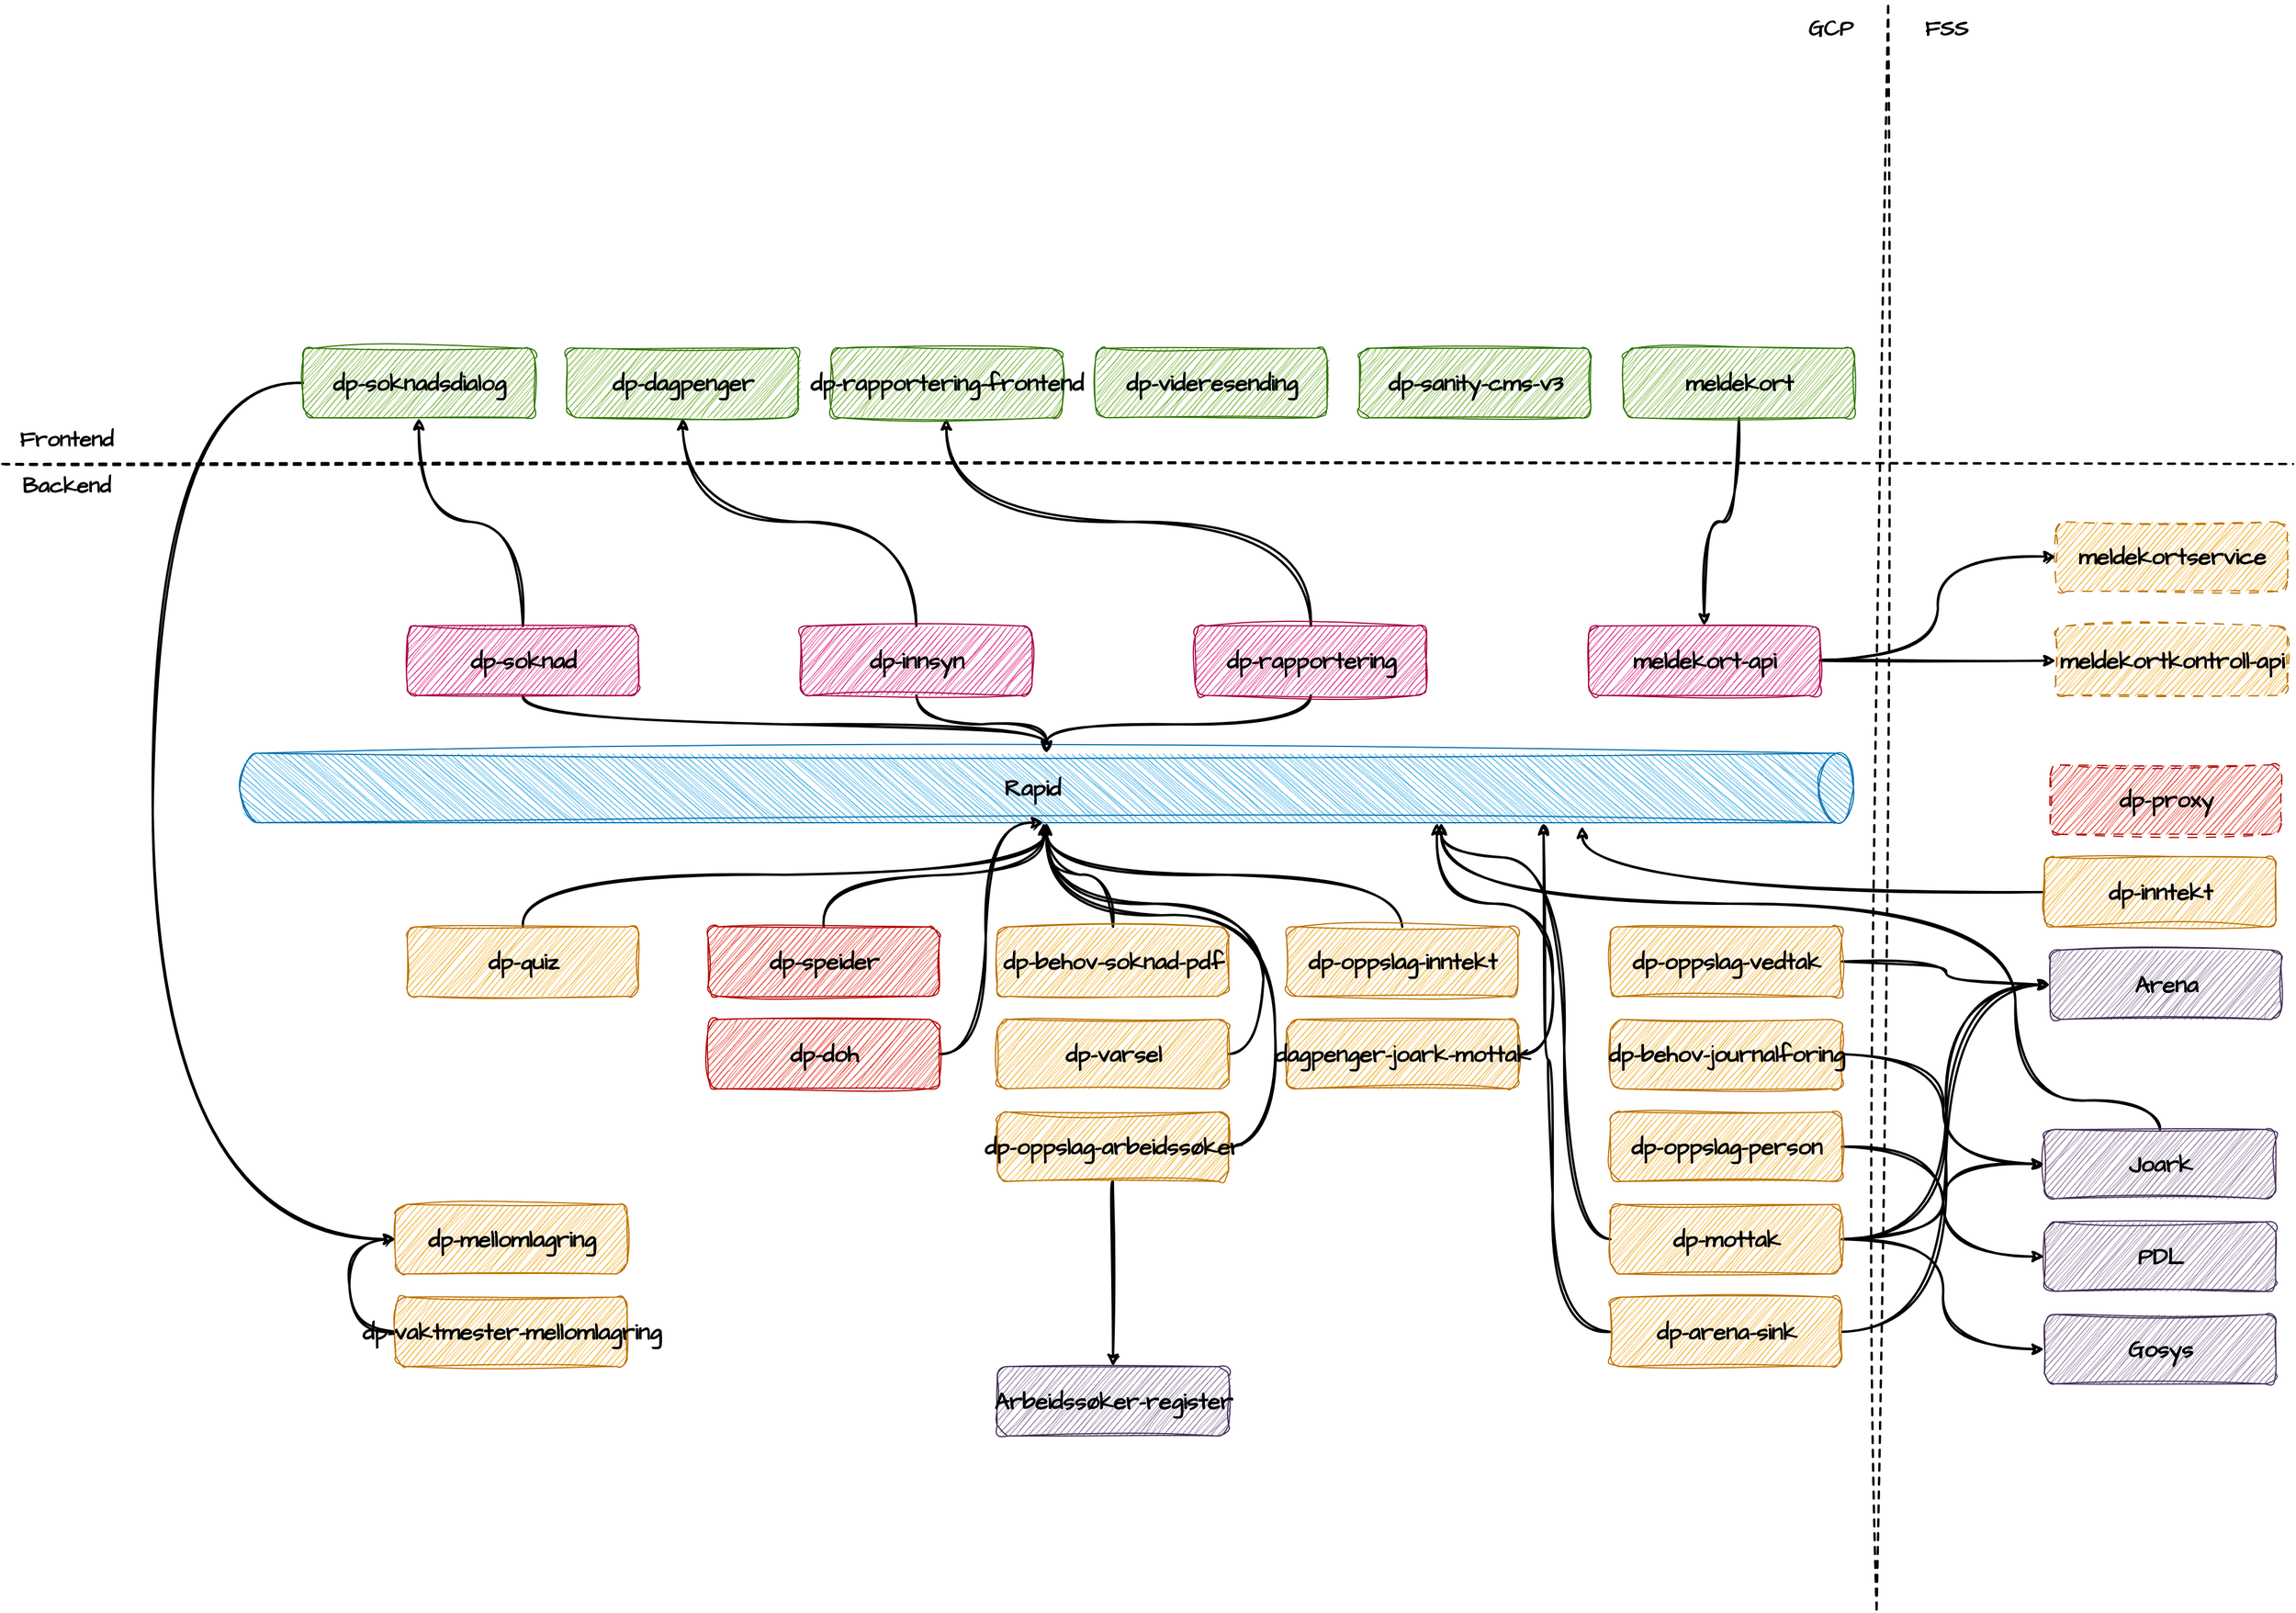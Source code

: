 <mxfile>
    <diagram id="-Lch-_9MEjzNEEFxBhNr" name="Page-1">
        <mxGraphModel dx="3910" dy="2786" grid="1" gridSize="10" guides="1" tooltips="1" connect="1" arrows="1" fold="1" page="1" pageScale="1" pageWidth="827" pageHeight="1169" math="0" shadow="0">
            <root>
                <mxCell id="0"/>
                <mxCell id="1" parent="0"/>
                <mxCell id="87" style="edgeStyle=orthogonalEdgeStyle;curved=1;html=1;entryX=0;entryY=0.5;entryDx=0;entryDy=0;strokeWidth=2;fontSize=20;exitX=0;exitY=0.5;exitDx=0;exitDy=0;sketch=1;curveFitting=1;jiggle=2;fontColor=default;labelBackgroundColor=none;fontFamily=Architects Daughter;fontSource=https%3A%2F%2Ffonts.googleapis.com%2Fcss%3Ffamily%3DArchitects%2BDaughter;" parent="1" source="2" target="13" edge="1">
                    <mxGeometry relative="1" as="geometry">
                        <Array as="points">
                            <mxPoint x="-200" y="-70"/>
                            <mxPoint x="-200" y="670"/>
                        </Array>
                    </mxGeometry>
                </mxCell>
                <mxCell id="2" value="dp-soknadsdialog" style="rounded=1;html=1;fillColor=#60a917;fontColor=default;strokeColor=#2D7600;fontSize=20;fontStyle=1;sketch=1;curveFitting=1;jiggle=2;labelBackgroundColor=none;fontFamily=Architects Daughter;fontSource=https%3A%2F%2Ffonts.googleapis.com%2Fcss%3Ffamily%3DArchitects%2BDaughter;" parent="1" vertex="1">
                    <mxGeometry x="-70" y="-100" width="200" height="60" as="geometry"/>
                </mxCell>
                <mxCell id="16" style="edgeStyle=orthogonalEdgeStyle;shape=connector;curved=1;rounded=1;html=1;labelBackgroundColor=none;strokeColor=default;fontFamily=Architects Daughter;fontSize=14;fontColor=default;endArrow=classic;fontStyle=1;strokeWidth=2;sketch=1;curveFitting=1;jiggle=2;fontSource=https%3A%2F%2Ffonts.googleapis.com%2Fcss%3Ffamily%3DArchitects%2BDaughter;" parent="1" source="3" target="15" edge="1">
                    <mxGeometry relative="1" as="geometry"/>
                </mxCell>
                <mxCell id="94" style="edgeStyle=orthogonalEdgeStyle;curved=1;html=1;entryX=0.5;entryY=1;entryDx=0;entryDy=0;strokeWidth=2;fontSize=20;sketch=1;curveFitting=1;jiggle=2;fontColor=default;labelBackgroundColor=none;fontFamily=Architects Daughter;fontSource=https%3A%2F%2Ffonts.googleapis.com%2Fcss%3Ffamily%3DArchitects%2BDaughter;" parent="1" source="3" target="2" edge="1">
                    <mxGeometry relative="1" as="geometry"/>
                </mxCell>
                <mxCell id="3" value="dp-soknad" style="html=1;rounded=1;fillColor=#d80073;fontColor=default;strokeColor=#A50040;fontSize=20;fontStyle=1;sketch=1;curveFitting=1;jiggle=2;labelBackgroundColor=none;fontFamily=Architects Daughter;fontSource=https%3A%2F%2Ffonts.googleapis.com%2Fcss%3Ffamily%3DArchitects%2BDaughter;" parent="1" vertex="1">
                    <mxGeometry x="20" y="140" width="200" height="60" as="geometry"/>
                </mxCell>
                <mxCell id="93" style="edgeStyle=orthogonalEdgeStyle;curved=1;html=1;strokeWidth=2;fontSize=20;sketch=1;curveFitting=1;jiggle=2;fontColor=default;labelBackgroundColor=none;fontFamily=Architects Daughter;fontSource=https%3A%2F%2Ffonts.googleapis.com%2Fcss%3Ffamily%3DArchitects%2BDaughter;" parent="1" source="5" target="15" edge="1">
                    <mxGeometry relative="1" as="geometry"/>
                </mxCell>
                <mxCell id="5" value="dp-quiz" style="html=1;rounded=1;fillColor=#f0a30a;fontColor=default;strokeColor=#BD7000;fontSize=20;fontStyle=1;sketch=1;curveFitting=1;jiggle=2;labelBackgroundColor=none;fontFamily=Architects Daughter;fontSource=https%3A%2F%2Ffonts.googleapis.com%2Fcss%3Ffamily%3DArchitects%2BDaughter;" parent="1" vertex="1">
                    <mxGeometry x="20" y="400" width="200" height="60" as="geometry"/>
                </mxCell>
                <mxCell id="19" style="edgeStyle=orthogonalEdgeStyle;shape=connector;curved=1;rounded=1;html=1;entryX=1;entryY=0.5;entryDx=0;entryDy=0;entryPerimeter=0;labelBackgroundColor=none;strokeColor=default;fontFamily=Architects Daughter;fontSize=14;fontColor=default;endArrow=classic;fontStyle=1;strokeWidth=2;sketch=1;curveFitting=1;jiggle=2;fontSource=https%3A%2F%2Ffonts.googleapis.com%2Fcss%3Ffamily%3DArchitects%2BDaughter;" parent="1" source="7" target="15" edge="1">
                    <mxGeometry relative="1" as="geometry"/>
                </mxCell>
                <mxCell id="7" value="dp-behov-soknad-pdf" style="html=1;rounded=1;fillColor=#f0a30a;fontColor=default;strokeColor=#BD7000;fontSize=20;fontStyle=1;sketch=1;curveFitting=1;jiggle=2;labelBackgroundColor=none;fontFamily=Architects Daughter;fontSource=https%3A%2F%2Ffonts.googleapis.com%2Fcss%3Ffamily%3DArchitects%2BDaughter;" parent="1" vertex="1">
                    <mxGeometry x="530" y="400" width="200" height="60" as="geometry"/>
                </mxCell>
                <mxCell id="18" style="edgeStyle=orthogonalEdgeStyle;shape=connector;curved=1;rounded=1;html=1;entryX=1;entryY=0.5;entryDx=0;entryDy=0;entryPerimeter=0;labelBackgroundColor=none;strokeColor=default;fontFamily=Architects Daughter;fontSize=14;fontColor=default;endArrow=classic;fontStyle=1;startArrow=none;strokeWidth=2;sketch=1;curveFitting=1;jiggle=2;fontSource=https%3A%2F%2Ffonts.googleapis.com%2Fcss%3Ffamily%3DArchitects%2BDaughter;" parent="1" source="34" target="15" edge="1">
                    <mxGeometry relative="1" as="geometry"/>
                </mxCell>
                <mxCell id="84" style="edgeStyle=orthogonalEdgeStyle;curved=1;html=1;entryX=0;entryY=0.5;entryDx=0;entryDy=0;strokeWidth=2;fontSize=20;sketch=1;curveFitting=1;jiggle=2;fontColor=default;labelBackgroundColor=none;fontFamily=Architects Daughter;fontSource=https%3A%2F%2Ffonts.googleapis.com%2Fcss%3Ffamily%3DArchitects%2BDaughter;" parent="1" source="12" target="25" edge="1">
                    <mxGeometry relative="1" as="geometry"/>
                </mxCell>
                <mxCell id="12" value="dp-behov-journalforing" style="html=1;rounded=1;fillColor=#f0a30a;fontColor=default;strokeColor=#BD7000;fontSize=20;fontStyle=1;sketch=1;curveFitting=1;jiggle=2;labelBackgroundColor=none;fontFamily=Architects Daughter;fontSource=https%3A%2F%2Ffonts.googleapis.com%2Fcss%3Ffamily%3DArchitects%2BDaughter;" parent="1" vertex="1">
                    <mxGeometry x="1060" y="480" width="200" height="60" as="geometry"/>
                </mxCell>
                <mxCell id="13" value="dp-mellomlagring" style="html=1;rounded=1;fillColor=#f0a30a;fontColor=default;strokeColor=#BD7000;fontSize=20;fontStyle=1;sketch=1;curveFitting=1;jiggle=2;labelBackgroundColor=none;fontFamily=Architects Daughter;fontSource=https%3A%2F%2Ffonts.googleapis.com%2Fcss%3Ffamily%3DArchitects%2BDaughter;" parent="1" vertex="1">
                    <mxGeometry x="10" y="640" width="200" height="60" as="geometry"/>
                </mxCell>
                <mxCell id="15" value="Rapid" style="shape=cylinder3;html=1;boundedLbl=1;backgroundOutline=1;size=15;fontFamily=Architects Daughter;fontSize=20;rotation=90;horizontal=0;fillColor=#1ba1e2;strokeColor=#006EAF;fontColor=default;fontStyle=1;sketch=1;curveFitting=1;jiggle=2;labelBackgroundColor=none;fontSource=https%3A%2F%2Ffonts.googleapis.com%2Fcss%3Ffamily%3DArchitects%2BDaughter;" parent="1" vertex="1">
                    <mxGeometry x="542.5" y="-417.5" width="60" height="1395" as="geometry"/>
                </mxCell>
                <mxCell id="102" style="edgeStyle=orthogonalEdgeStyle;curved=1;html=1;entryX=1;entryY=0;entryDx=0;entryDy=356.25;entryPerimeter=0;strokeWidth=2;exitX=0;exitY=0.5;exitDx=0;exitDy=0;sketch=1;curveFitting=1;jiggle=2;fontColor=default;labelBackgroundColor=none;fontFamily=Architects Daughter;fontSource=https%3A%2F%2Ffonts.googleapis.com%2Fcss%3Ffamily%3DArchitects%2BDaughter;" parent="1" source="22" target="15" edge="1">
                    <mxGeometry relative="1" as="geometry">
                        <Array as="points">
                            <mxPoint x="1020" y="670"/>
                            <mxPoint x="1020" y="340"/>
                            <mxPoint x="914" y="340"/>
                        </Array>
                    </mxGeometry>
                </mxCell>
                <mxCell id="105" style="edgeStyle=orthogonalEdgeStyle;curved=1;html=1;entryX=0;entryY=0.5;entryDx=0;entryDy=0;strokeWidth=2;sketch=1;curveFitting=1;jiggle=2;fontColor=default;labelBackgroundColor=none;fontFamily=Architects Daughter;fontSource=https%3A%2F%2Ffonts.googleapis.com%2Fcss%3Ffamily%3DArchitects%2BDaughter;" parent="1" source="22" target="24" edge="1">
                    <mxGeometry relative="1" as="geometry"/>
                </mxCell>
                <mxCell id="106" style="edgeStyle=orthogonalEdgeStyle;curved=1;html=1;entryX=0;entryY=0.5;entryDx=0;entryDy=0;strokeWidth=2;sketch=1;curveFitting=1;jiggle=2;fontColor=default;labelBackgroundColor=none;fontFamily=Architects Daughter;fontSource=https%3A%2F%2Ffonts.googleapis.com%2Fcss%3Ffamily%3DArchitects%2BDaughter;" parent="1" source="22" target="25" edge="1">
                    <mxGeometry relative="1" as="geometry"/>
                </mxCell>
                <mxCell id="107" style="edgeStyle=orthogonalEdgeStyle;curved=1;html=1;entryX=0;entryY=0.5;entryDx=0;entryDy=0;strokeWidth=2;sketch=1;curveFitting=1;jiggle=2;fontColor=default;labelBackgroundColor=none;fontFamily=Architects Daughter;fontSource=https%3A%2F%2Ffonts.googleapis.com%2Fcss%3Ffamily%3DArchitects%2BDaughter;" parent="1" source="22" target="23" edge="1">
                    <mxGeometry relative="1" as="geometry"/>
                </mxCell>
                <mxCell id="22" value="dp-mottak" style="html=1;rounded=1;fillColor=#f0a30a;fontColor=default;strokeColor=#BD7000;fontSize=20;fontStyle=1;sketch=1;curveFitting=1;jiggle=2;labelBackgroundColor=none;fontFamily=Architects Daughter;fontSource=https%3A%2F%2Ffonts.googleapis.com%2Fcss%3Ffamily%3DArchitects%2BDaughter;" parent="1" vertex="1">
                    <mxGeometry x="1060" y="640" width="200" height="60" as="geometry"/>
                </mxCell>
                <mxCell id="23" value="Arena" style="rounded=1;html=1;fontFamily=Architects Daughter;fontSize=20;fontColor=default;fillColor=#76608a;strokeColor=#432D57;fontStyle=1;sketch=1;curveFitting=1;jiggle=2;labelBackgroundColor=none;fontSource=https%3A%2F%2Ffonts.googleapis.com%2Fcss%3Ffamily%3DArchitects%2BDaughter;" parent="1" vertex="1">
                    <mxGeometry x="1440" y="420" width="200" height="60" as="geometry"/>
                </mxCell>
                <mxCell id="24" value="Gosys" style="rounded=1;html=1;fontFamily=Architects Daughter;fontSize=20;fontColor=default;fillColor=#76608a;strokeColor=#432D57;fontStyle=1;sketch=1;curveFitting=1;jiggle=2;labelBackgroundColor=none;fontSource=https%3A%2F%2Ffonts.googleapis.com%2Fcss%3Ffamily%3DArchitects%2BDaughter;" parent="1" vertex="1">
                    <mxGeometry x="1435" y="735" width="200" height="60" as="geometry"/>
                </mxCell>
                <mxCell id="99" style="edgeStyle=orthogonalEdgeStyle;curved=1;html=1;entryX=1;entryY=0;entryDx=0;entryDy=356.25;entryPerimeter=0;strokeWidth=2;exitX=0.5;exitY=0;exitDx=0;exitDy=0;sketch=1;curveFitting=1;jiggle=2;fontColor=default;labelBackgroundColor=none;fontFamily=Architects Daughter;fontSource=https%3A%2F%2Ffonts.googleapis.com%2Fcss%3Ffamily%3DArchitects%2BDaughter;" parent="1" source="25" target="15" edge="1">
                    <mxGeometry relative="1" as="geometry">
                        <Array as="points">
                            <mxPoint x="1535" y="550"/>
                            <mxPoint x="1410" y="550"/>
                            <mxPoint x="1410" y="380"/>
                            <mxPoint x="914" y="380"/>
                        </Array>
                    </mxGeometry>
                </mxCell>
                <mxCell id="25" value="Joark" style="rounded=1;html=1;fontFamily=Architects Daughter;fontSize=20;fontColor=default;fillColor=#76608a;strokeColor=#432D57;fontStyle=1;sketch=1;curveFitting=1;jiggle=2;labelBackgroundColor=none;fontSource=https%3A%2F%2Ffonts.googleapis.com%2Fcss%3Ffamily%3DArchitects%2BDaughter;" parent="1" vertex="1">
                    <mxGeometry x="1435" y="575" width="200" height="60" as="geometry"/>
                </mxCell>
                <mxCell id="100" style="edgeStyle=orthogonalEdgeStyle;curved=1;html=1;strokeWidth=2;exitX=1;exitY=0.5;exitDx=0;exitDy=0;sketch=1;curveFitting=1;jiggle=2;fontColor=default;labelBackgroundColor=none;fontFamily=Architects Daughter;fontSource=https%3A%2F%2Ffonts.googleapis.com%2Fcss%3Ffamily%3DArchitects%2BDaughter;" parent="1" source="27" edge="1">
                    <mxGeometry relative="1" as="geometry">
                        <mxPoint x="910" y="310" as="targetPoint"/>
                        <Array as="points">
                            <mxPoint x="1010" y="510"/>
                            <mxPoint x="1010" y="380"/>
                            <mxPoint x="910" y="380"/>
                        </Array>
                    </mxGeometry>
                </mxCell>
                <mxCell id="27" value="dagpenger-joark-mottak" style="rounded=1;html=1;fontFamily=Architects Daughter;fontSize=20;fontColor=default;fillColor=#f0a30a;strokeColor=#BD7000;fontStyle=1;sketch=1;curveFitting=1;jiggle=2;labelBackgroundColor=none;fontSource=https%3A%2F%2Ffonts.googleapis.com%2Fcss%3Ffamily%3DArchitects%2BDaughter;" parent="1" vertex="1">
                    <mxGeometry x="780" y="480" width="200" height="60" as="geometry"/>
                </mxCell>
                <mxCell id="83" style="edgeStyle=orthogonalEdgeStyle;curved=1;html=1;entryX=0;entryY=0.5;entryDx=0;entryDy=0;strokeWidth=2;fontSize=20;sketch=1;curveFitting=1;jiggle=2;fontColor=default;labelBackgroundColor=none;fontFamily=Architects Daughter;fontSource=https%3A%2F%2Ffonts.googleapis.com%2Fcss%3Ffamily%3DArchitects%2BDaughter;" parent="1" source="28" target="29" edge="1">
                    <mxGeometry relative="1" as="geometry"/>
                </mxCell>
                <mxCell id="28" value="dp-oppslag-person" style="rounded=1;html=1;fontFamily=Architects Daughter;fontSize=20;fontColor=default;fillColor=#f0a30a;strokeColor=#BD7000;fontStyle=1;sketch=1;curveFitting=1;jiggle=2;labelBackgroundColor=none;fontSource=https%3A%2F%2Ffonts.googleapis.com%2Fcss%3Ffamily%3DArchitects%2BDaughter;" parent="1" vertex="1">
                    <mxGeometry x="1060" y="560" width="200" height="60" as="geometry"/>
                </mxCell>
                <mxCell id="29" value="PDL" style="rounded=1;html=1;fontFamily=Architects Daughter;fontSize=20;fontColor=default;fillColor=#76608a;strokeColor=#432D57;fontStyle=1;sketch=1;curveFitting=1;jiggle=2;labelBackgroundColor=none;fontSource=https%3A%2F%2Ffonts.googleapis.com%2Fcss%3Ffamily%3DArchitects%2BDaughter;" parent="1" vertex="1">
                    <mxGeometry x="1435" y="655" width="200" height="60" as="geometry"/>
                </mxCell>
                <mxCell id="92" style="edgeStyle=orthogonalEdgeStyle;curved=1;html=1;entryX=0.5;entryY=0;entryDx=0;entryDy=0;strokeWidth=2;fontSize=20;sketch=1;curveFitting=1;jiggle=2;fontColor=default;labelBackgroundColor=none;fontFamily=Architects Daughter;fontSource=https%3A%2F%2Ffonts.googleapis.com%2Fcss%3Ffamily%3DArchitects%2BDaughter;" parent="1" source="31" target="32" edge="1">
                    <mxGeometry relative="1" as="geometry"/>
                </mxCell>
                <mxCell id="96" style="edgeStyle=orthogonalEdgeStyle;curved=1;html=1;entryX=1;entryY=0.5;entryDx=0;entryDy=0;entryPerimeter=0;strokeWidth=2;exitX=1;exitY=0.5;exitDx=0;exitDy=0;sketch=1;curveFitting=1;jiggle=2;fontColor=default;labelBackgroundColor=none;fontFamily=Architects Daughter;fontSource=https%3A%2F%2Ffonts.googleapis.com%2Fcss%3Ffamily%3DArchitects%2BDaughter;" parent="1" source="31" target="15" edge="1">
                    <mxGeometry relative="1" as="geometry">
                        <Array as="points">
                            <mxPoint x="770" y="590"/>
                            <mxPoint x="770" y="390"/>
                            <mxPoint x="573" y="390"/>
                        </Array>
                    </mxGeometry>
                </mxCell>
                <mxCell id="31" value="dp-oppslag-arbeidssøker" style="rounded=1;html=1;fontFamily=Architects Daughter;fontSize=20;fontColor=default;fillColor=#f0a30a;strokeColor=#BD7000;fontStyle=1;sketch=1;curveFitting=1;jiggle=2;labelBackgroundColor=none;fontSource=https%3A%2F%2Ffonts.googleapis.com%2Fcss%3Ffamily%3DArchitects%2BDaughter;" parent="1" vertex="1">
                    <mxGeometry x="530" y="560" width="200" height="60" as="geometry"/>
                </mxCell>
                <mxCell id="32" value="Arbeidssøker-register" style="rounded=1;html=1;fontFamily=Architects Daughter;fontSize=20;fontColor=default;fillColor=#76608a;strokeColor=#432D57;fontStyle=1;sketch=1;curveFitting=1;jiggle=2;labelBackgroundColor=none;fontSource=https%3A%2F%2Ffonts.googleapis.com%2Fcss%3Ffamily%3DArchitects%2BDaughter;" parent="1" vertex="1">
                    <mxGeometry x="530" y="780" width="200" height="60" as="geometry"/>
                </mxCell>
                <mxCell id="108" style="edgeStyle=orthogonalEdgeStyle;curved=1;html=1;entryX=1.05;entryY=0.168;entryDx=0;entryDy=0;entryPerimeter=0;strokeWidth=2;exitX=0;exitY=0.5;exitDx=0;exitDy=0;sketch=1;curveFitting=1;jiggle=2;fontColor=default;labelBackgroundColor=none;fontFamily=Architects Daughter;fontSource=https%3A%2F%2Ffonts.googleapis.com%2Fcss%3Ffamily%3DArchitects%2BDaughter;" parent="1" source="35" target="15" edge="1">
                    <mxGeometry relative="1" as="geometry">
                        <Array as="points">
                            <mxPoint x="1036" y="370"/>
                        </Array>
                    </mxGeometry>
                </mxCell>
                <mxCell id="35" value="dp-inntekt" style="html=1;fontSize=20;rounded=1;fillColor=#f0a30a;fontColor=default;strokeColor=#BD7000;fontStyle=1;sketch=1;curveFitting=1;jiggle=2;labelBackgroundColor=none;fontFamily=Architects Daughter;fontSource=https%3A%2F%2Ffonts.googleapis.com%2Fcss%3Ffamily%3DArchitects%2BDaughter;" parent="1" vertex="1">
                    <mxGeometry x="1435" y="340" width="200" height="60" as="geometry"/>
                </mxCell>
                <mxCell id="89" style="edgeStyle=orthogonalEdgeStyle;curved=1;html=1;entryX=0;entryY=0.5;entryDx=0;entryDy=0;strokeWidth=2;fontSize=20;sketch=1;curveFitting=1;jiggle=2;fontColor=default;labelBackgroundColor=none;fontFamily=Architects Daughter;fontSource=https%3A%2F%2Ffonts.googleapis.com%2Fcss%3Ffamily%3DArchitects%2BDaughter;" parent="1" source="37" target="23" edge="1">
                    <mxGeometry relative="1" as="geometry"/>
                </mxCell>
                <mxCell id="37" value="dp-oppslag-vedtak" style="html=1;fontSize=20;rounded=1;fillColor=#f0a30a;fontColor=default;strokeColor=#BD7000;fontStyle=1;sketch=1;curveFitting=1;jiggle=2;labelBackgroundColor=none;fontFamily=Architects Daughter;fontSource=https%3A%2F%2Ffonts.googleapis.com%2Fcss%3Ffamily%3DArchitects%2BDaughter;" parent="1" vertex="1">
                    <mxGeometry x="1060" y="400" width="200" height="60" as="geometry"/>
                </mxCell>
                <mxCell id="42" value="" style="edgeStyle=orthogonalEdgeStyle;shape=connector;curved=1;rounded=1;html=1;entryX=0.5;entryY=1;entryDx=0;entryDy=0;labelBackgroundColor=none;strokeColor=default;fontFamily=Architects Daughter;fontSize=10;fontColor=default;endArrow=classic;fontStyle=0;exitX=0.5;exitY=0;exitDx=0;exitDy=0;strokeWidth=2;sketch=1;curveFitting=1;jiggle=2;fontSource=https%3A%2F%2Ffonts.googleapis.com%2Fcss%3Ffamily%3DArchitects%2BDaughter;" parent="1" source="39" target="40" edge="1">
                    <mxGeometry relative="1" as="geometry"/>
                </mxCell>
                <mxCell id="109" style="edgeStyle=orthogonalEdgeStyle;curved=1;html=1;entryX=0;entryY=0.5;entryDx=0;entryDy=0;entryPerimeter=0;strokeWidth=2;sketch=1;curveFitting=1;jiggle=2;fontColor=default;labelBackgroundColor=none;fontFamily=Architects Daughter;fontSource=https%3A%2F%2Ffonts.googleapis.com%2Fcss%3Ffamily%3DArchitects%2BDaughter;" parent="1" source="39" target="15" edge="1">
                    <mxGeometry relative="1" as="geometry"/>
                </mxCell>
                <mxCell id="39" value="dp-innsyn" style="html=1;fontSize=20;rounded=1;fillColor=#d80073;fontColor=default;strokeColor=#A50040;fontStyle=1;sketch=1;curveFitting=1;jiggle=2;labelBackgroundColor=none;fontFamily=Architects Daughter;fontSource=https%3A%2F%2Ffonts.googleapis.com%2Fcss%3Ffamily%3DArchitects%2BDaughter;" parent="1" vertex="1">
                    <mxGeometry x="360" y="140" width="200" height="60" as="geometry"/>
                </mxCell>
                <mxCell id="40" value="dp-dagpenger" style="html=1;rounded=1;fillColor=#60a917;fontColor=default;strokeColor=#2D7600;fontSize=20;fontStyle=1;sketch=1;curveFitting=1;jiggle=2;labelBackgroundColor=none;fontFamily=Architects Daughter;fontSource=https%3A%2F%2Ffonts.googleapis.com%2Fcss%3Ffamily%3DArchitects%2BDaughter;" parent="1" vertex="1">
                    <mxGeometry x="158" y="-100" width="200" height="60" as="geometry"/>
                </mxCell>
                <mxCell id="45" value="" style="edgeStyle=orthogonalEdgeStyle;shape=connector;curved=1;rounded=1;html=1;labelBackgroundColor=none;strokeColor=default;fontFamily=Architects Daughter;fontSize=14;fontColor=default;endArrow=classic;fontStyle=1;exitX=0.5;exitY=0;exitDx=0;exitDy=0;strokeWidth=2;sketch=1;curveFitting=1;jiggle=2;fontSource=https%3A%2F%2Ffonts.googleapis.com%2Fcss%3Ffamily%3DArchitects%2BDaughter;" parent="1" source="43" target="44" edge="1">
                    <mxGeometry relative="1" as="geometry"/>
                </mxCell>
                <mxCell id="46" style="edgeStyle=orthogonalEdgeStyle;shape=connector;curved=1;rounded=1;html=1;entryX=0;entryY=0.5;entryDx=0;entryDy=0;entryPerimeter=0;labelBackgroundColor=none;strokeColor=default;fontFamily=Architects Daughter;fontSize=14;fontColor=default;endArrow=classic;fontStyle=1;strokeWidth=2;sketch=1;curveFitting=1;jiggle=2;fontSource=https%3A%2F%2Ffonts.googleapis.com%2Fcss%3Ffamily%3DArchitects%2BDaughter;" parent="1" source="43" target="15" edge="1">
                    <mxGeometry relative="1" as="geometry"/>
                </mxCell>
                <mxCell id="43" value="dp-rapportering" style="html=1;fontSize=20;rounded=1;fillColor=#d80073;fontColor=default;strokeColor=#A50040;fontStyle=1;sketch=1;curveFitting=1;jiggle=2;labelBackgroundColor=none;fontFamily=Architects Daughter;fontSource=https%3A%2F%2Ffonts.googleapis.com%2Fcss%3Ffamily%3DArchitects%2BDaughter;" parent="1" vertex="1">
                    <mxGeometry x="701" y="140" width="200" height="60" as="geometry"/>
                </mxCell>
                <mxCell id="44" value="dp-rapportering-frontend" style="html=1;fontSize=20;rounded=1;fillColor=#60a917;fontColor=default;strokeColor=#2D7600;fontStyle=1;sketch=1;curveFitting=1;jiggle=2;labelBackgroundColor=none;fontFamily=Architects Daughter;fontSource=https%3A%2F%2Ffonts.googleapis.com%2Fcss%3Ffamily%3DArchitects%2BDaughter;" parent="1" vertex="1">
                    <mxGeometry x="386" y="-100" width="200" height="60" as="geometry"/>
                </mxCell>
                <mxCell id="90" style="edgeStyle=orthogonalEdgeStyle;curved=1;html=1;entryX=0;entryY=0.5;entryDx=0;entryDy=0;strokeWidth=2;fontSize=20;sketch=1;curveFitting=1;jiggle=2;fontColor=default;labelBackgroundColor=none;fontFamily=Architects Daughter;fontSource=https%3A%2F%2Ffonts.googleapis.com%2Fcss%3Ffamily%3DArchitects%2BDaughter;" parent="1" source="47" target="49" edge="1">
                    <mxGeometry relative="1" as="geometry"/>
                </mxCell>
                <mxCell id="91" style="edgeStyle=orthogonalEdgeStyle;curved=1;html=1;entryX=0;entryY=0.5;entryDx=0;entryDy=0;strokeWidth=2;fontSize=20;sketch=1;curveFitting=1;jiggle=2;fontColor=default;labelBackgroundColor=none;fontFamily=Architects Daughter;fontSource=https%3A%2F%2Ffonts.googleapis.com%2Fcss%3Ffamily%3DArchitects%2BDaughter;" parent="1" source="47" target="50" edge="1">
                    <mxGeometry relative="1" as="geometry"/>
                </mxCell>
                <mxCell id="47" value="meldekort-api" style="html=1;fontSize=20;rounded=1;fillColor=#d80073;fontColor=default;strokeColor=#A50040;fontStyle=1;sketch=1;curveFitting=1;jiggle=2;labelBackgroundColor=none;fontFamily=Architects Daughter;fontSource=https%3A%2F%2Ffonts.googleapis.com%2Fcss%3Ffamily%3DArchitects%2BDaughter;" parent="1" vertex="1">
                    <mxGeometry x="1041" y="140" width="200" height="60" as="geometry"/>
                </mxCell>
                <mxCell id="55" value="" style="edgeStyle=orthogonalEdgeStyle;shape=connector;curved=1;rounded=1;html=1;entryX=0.5;entryY=0;entryDx=0;entryDy=0;labelBackgroundColor=none;strokeColor=default;fontFamily=Architects Daughter;fontSize=10;fontColor=default;endArrow=classic;fontStyle=0;strokeWidth=2;sketch=1;curveFitting=1;jiggle=2;fontSource=https%3A%2F%2Ffonts.googleapis.com%2Fcss%3Ffamily%3DArchitects%2BDaughter;" parent="1" source="48" target="47" edge="1">
                    <mxGeometry relative="1" as="geometry"/>
                </mxCell>
                <mxCell id="48" value="meldekort" style="html=1;fontSize=20;rounded=1;fillColor=#60a917;fontColor=default;strokeColor=#2D7600;fontStyle=1;sketch=1;curveFitting=1;jiggle=2;labelBackgroundColor=none;fontFamily=Architects Daughter;fontSource=https%3A%2F%2Ffonts.googleapis.com%2Fcss%3Ffamily%3DArchitects%2BDaughter;" parent="1" vertex="1">
                    <mxGeometry x="1071" y="-100" width="200" height="60" as="geometry"/>
                </mxCell>
                <mxCell id="49" value="meldekortservice" style="html=1;fontSize=20;rounded=1;dashed=1;dashPattern=8 8;fillColor=#f0a30a;fontColor=default;strokeColor=#BD7000;fontStyle=1;sketch=1;curveFitting=1;jiggle=2;labelBackgroundColor=none;fontFamily=Architects Daughter;fontSource=https%3A%2F%2Ffonts.googleapis.com%2Fcss%3Ffamily%3DArchitects%2BDaughter;" parent="1" vertex="1">
                    <mxGeometry x="1445" y="50" width="200" height="60" as="geometry"/>
                </mxCell>
                <mxCell id="50" value="meldekortkontroll-api" style="html=1;fontSize=20;rounded=1;dashed=1;dashPattern=8 8;fillColor=#f0a30a;fontColor=default;strokeColor=#BD7000;fontStyle=1;sketch=1;curveFitting=1;jiggle=2;labelBackgroundColor=none;fontFamily=Architects Daughter;fontSource=https%3A%2F%2Ffonts.googleapis.com%2Fcss%3Ffamily%3DArchitects%2BDaughter;" parent="1" vertex="1">
                    <mxGeometry x="1445" y="140" width="200" height="60" as="geometry"/>
                </mxCell>
                <mxCell id="51" value="dp-proxy" style="html=1;fontSize=20;rounded=1;dashed=1;dashPattern=8 8;fillColor=#e51400;fontColor=default;strokeColor=#B20000;fontStyle=1;sketch=1;curveFitting=1;jiggle=2;labelBackgroundColor=none;fontFamily=Architects Daughter;fontSource=https%3A%2F%2Ffonts.googleapis.com%2Fcss%3Ffamily%3DArchitects%2BDaughter;" parent="1" vertex="1">
                    <mxGeometry x="1440" y="260" width="200" height="60" as="geometry"/>
                </mxCell>
                <mxCell id="97" style="edgeStyle=orthogonalEdgeStyle;curved=1;html=1;strokeWidth=2;exitX=0.5;exitY=0;exitDx=0;exitDy=0;sketch=1;curveFitting=1;jiggle=2;fontColor=default;labelBackgroundColor=none;fontFamily=Architects Daughter;fontSource=https%3A%2F%2Ffonts.googleapis.com%2Fcss%3Ffamily%3DArchitects%2BDaughter;" parent="1" source="52" edge="1">
                    <mxGeometry relative="1" as="geometry">
                        <mxPoint x="570" y="310" as="targetPoint"/>
                    </mxGeometry>
                </mxCell>
                <mxCell id="52" value="dp-speider" style="html=1;fontSize=20;rounded=1;fillColor=#e51400;fontColor=default;strokeColor=#B20000;fontStyle=1;sketch=1;curveFitting=1;jiggle=2;labelBackgroundColor=none;fontFamily=Architects Daughter;fontSource=https%3A%2F%2Ffonts.googleapis.com%2Fcss%3Ffamily%3DArchitects%2BDaughter;" parent="1" vertex="1">
                    <mxGeometry x="280" y="400" width="200" height="60" as="geometry"/>
                </mxCell>
                <mxCell id="98" style="edgeStyle=orthogonalEdgeStyle;curved=1;html=1;strokeWidth=2;sketch=1;curveFitting=1;jiggle=2;fontColor=default;labelBackgroundColor=none;fontFamily=Architects Daughter;fontSource=https%3A%2F%2Ffonts.googleapis.com%2Fcss%3Ffamily%3DArchitects%2BDaughter;" parent="1" source="53" edge="1">
                    <mxGeometry relative="1" as="geometry">
                        <mxPoint x="570" y="310" as="targetPoint"/>
                        <Array as="points">
                            <mxPoint x="520" y="510"/>
                            <mxPoint x="520" y="310"/>
                        </Array>
                    </mxGeometry>
                </mxCell>
                <mxCell id="53" value="dp-doh" style="html=1;fontSize=20;rounded=1;fillColor=#e51400;fontColor=default;strokeColor=#B20000;fontStyle=1;sketch=1;curveFitting=1;jiggle=2;labelBackgroundColor=none;fontFamily=Architects Daughter;fontSource=https%3A%2F%2Ffonts.googleapis.com%2Fcss%3Ffamily%3DArchitects%2BDaughter;" parent="1" vertex="1">
                    <mxGeometry x="280" y="480" width="200" height="60" as="geometry"/>
                </mxCell>
                <mxCell id="85" style="edgeStyle=orthogonalEdgeStyle;curved=1;html=1;entryX=0;entryY=0.5;entryDx=0;entryDy=0;strokeWidth=2;fontSize=20;exitX=0;exitY=0.5;exitDx=0;exitDy=0;sketch=1;curveFitting=1;jiggle=2;fontColor=default;labelBackgroundColor=none;fontFamily=Architects Daughter;fontSource=https%3A%2F%2Ffonts.googleapis.com%2Fcss%3Ffamily%3DArchitects%2BDaughter;" parent="1" source="54" target="13" edge="1">
                    <mxGeometry relative="1" as="geometry">
                        <Array as="points">
                            <mxPoint x="-30" y="750"/>
                            <mxPoint x="-30" y="670"/>
                        </Array>
                    </mxGeometry>
                </mxCell>
                <mxCell id="54" value="dp-vaktmester-mellomlagring" style="html=1;fontSize=20;rounded=1;fillColor=#f0a30a;fontColor=default;strokeColor=#BD7000;fontStyle=1;sketch=1;curveFitting=1;jiggle=2;labelBackgroundColor=none;fontFamily=Architects Daughter;fontSource=https%3A%2F%2Ffonts.googleapis.com%2Fcss%3Ffamily%3DArchitects%2BDaughter;" parent="1" vertex="1">
                    <mxGeometry x="10" y="720" width="200" height="60" as="geometry"/>
                </mxCell>
                <mxCell id="59" value="dp-videresending" style="html=1;fontSize=20;rounded=1;fillColor=#60a917;fontColor=default;strokeColor=#2D7600;fontStyle=1;sketch=1;curveFitting=1;jiggle=2;labelBackgroundColor=none;fontFamily=Architects Daughter;fontSource=https%3A%2F%2Ffonts.googleapis.com%2Fcss%3Ffamily%3DArchitects%2BDaughter;" parent="1" vertex="1">
                    <mxGeometry x="615" y="-100" width="200" height="60" as="geometry"/>
                </mxCell>
                <mxCell id="95" style="edgeStyle=orthogonalEdgeStyle;html=1;entryX=1;entryY=0.5;entryDx=0;entryDy=0;entryPerimeter=0;strokeWidth=2;curved=1;exitX=1;exitY=0.5;exitDx=0;exitDy=0;sketch=1;curveFitting=1;jiggle=2;fontColor=default;labelBackgroundColor=none;fontFamily=Architects Daughter;fontSource=https%3A%2F%2Ffonts.googleapis.com%2Fcss%3Ffamily%3DArchitects%2BDaughter;" parent="1" source="60" target="15" edge="1">
                    <mxGeometry relative="1" as="geometry">
                        <Array as="points">
                            <mxPoint x="760" y="510"/>
                            <mxPoint x="760" y="380"/>
                            <mxPoint x="573" y="380"/>
                        </Array>
                    </mxGeometry>
                </mxCell>
                <mxCell id="60" value="dp-varsel" style="html=1;fontSize=20;rounded=1;fillColor=#f0a30a;fontColor=default;strokeColor=#BD7000;fontStyle=1;sketch=1;curveFitting=1;jiggle=2;labelBackgroundColor=none;fontFamily=Architects Daughter;fontSource=https%3A%2F%2Ffonts.googleapis.com%2Fcss%3Ffamily%3DArchitects%2BDaughter;" parent="1" vertex="1">
                    <mxGeometry x="530" y="480" width="200" height="60" as="geometry"/>
                </mxCell>
                <mxCell id="61" value="dp-sanity-cms-v3" style="html=1;fontSize=20;rounded=1;fillColor=#60a917;fontColor=default;strokeColor=#2D7600;fontStyle=1;sketch=1;curveFitting=1;jiggle=2;labelBackgroundColor=none;fontFamily=Architects Daughter;fontSource=https%3A%2F%2Ffonts.googleapis.com%2Fcss%3Ffamily%3DArchitects%2BDaughter;" parent="1" vertex="1">
                    <mxGeometry x="843" y="-100" width="200" height="60" as="geometry"/>
                </mxCell>
                <mxCell id="103" style="edgeStyle=orthogonalEdgeStyle;curved=1;html=1;entryX=1;entryY=0.192;entryDx=0;entryDy=0;entryPerimeter=0;strokeWidth=2;exitX=0;exitY=0.5;exitDx=0;exitDy=0;sketch=1;curveFitting=1;jiggle=2;fontColor=default;labelBackgroundColor=none;fontFamily=Architects Daughter;fontSource=https%3A%2F%2Ffonts.googleapis.com%2Fcss%3Ffamily%3DArchitects%2BDaughter;" parent="1" source="62" target="15" edge="1">
                    <mxGeometry relative="1" as="geometry">
                        <Array as="points">
                            <mxPoint x="1010" y="750"/>
                            <mxPoint x="1010" y="515"/>
                            <mxPoint x="1002" y="515"/>
                        </Array>
                    </mxGeometry>
                </mxCell>
                <mxCell id="104" style="edgeStyle=orthogonalEdgeStyle;curved=1;html=1;entryX=0;entryY=0.5;entryDx=0;entryDy=0;strokeWidth=2;sketch=1;curveFitting=1;jiggle=2;fontColor=default;labelBackgroundColor=none;fontFamily=Architects Daughter;fontSource=https%3A%2F%2Ffonts.googleapis.com%2Fcss%3Ffamily%3DArchitects%2BDaughter;" parent="1" source="62" target="23" edge="1">
                    <mxGeometry relative="1" as="geometry"/>
                </mxCell>
                <mxCell id="62" value="dp-arena-sink" style="html=1;fontSize=20;rounded=1;fillColor=#f0a30a;fontColor=default;strokeColor=#BD7000;fontStyle=1;sketch=1;curveFitting=1;jiggle=2;labelBackgroundColor=none;fontFamily=Architects Daughter;fontSource=https%3A%2F%2Ffonts.googleapis.com%2Fcss%3Ffamily%3DArchitects%2BDaughter;" parent="1" vertex="1">
                    <mxGeometry x="1060" y="720" width="200" height="60" as="geometry"/>
                </mxCell>
                <mxCell id="72" value="" style="endArrow=none;dashed=1;html=1;fontSize=10;strokeWidth=2;sketch=1;curveFitting=1;jiggle=2;fontColor=default;labelBackgroundColor=none;fontFamily=Architects Daughter;fontSource=https%3A%2F%2Ffonts.googleapis.com%2Fcss%3Ffamily%3DArchitects%2BDaughter;" parent="1" edge="1">
                    <mxGeometry width="50" height="50" relative="1" as="geometry">
                        <mxPoint x="1290" y="990" as="sourcePoint"/>
                        <mxPoint x="1300" y="-400" as="targetPoint"/>
                    </mxGeometry>
                </mxCell>
                <mxCell id="74" value="FSS" style="text;html=1;strokeColor=none;fillColor=none;align=center;verticalAlign=middle;rounded=0;fontSize=19;fontStyle=1;sketch=1;curveFitting=1;jiggle=2;fontColor=default;labelBackgroundColor=none;fontFamily=Architects Daughter;fontSource=https%3A%2F%2Ffonts.googleapis.com%2Fcss%3Ffamily%3DArchitects%2BDaughter;" parent="1" vertex="1">
                    <mxGeometry x="1320" y="-395" width="60" height="40" as="geometry"/>
                </mxCell>
                <mxCell id="75" value="GCP" style="text;html=1;strokeColor=none;fillColor=none;align=center;verticalAlign=middle;rounded=0;fontSize=19;fontStyle=1;sketch=1;curveFitting=1;jiggle=2;fontColor=default;labelBackgroundColor=none;fontFamily=Architects Daughter;fontSource=https%3A%2F%2Ffonts.googleapis.com%2Fcss%3Ffamily%3DArchitects%2BDaughter;" parent="1" vertex="1">
                    <mxGeometry x="1220" y="-395" width="60" height="40" as="geometry"/>
                </mxCell>
                <mxCell id="79" value="" style="endArrow=none;dashed=1;html=1;strokeWidth=2;fontSize=10;curved=1;sketch=1;curveFitting=1;jiggle=2;fontColor=default;labelBackgroundColor=none;fontFamily=Architects Daughter;fontSource=https%3A%2F%2Ffonts.googleapis.com%2Fcss%3Ffamily%3DArchitects%2BDaughter;" parent="1" edge="1">
                    <mxGeometry width="50" height="50" relative="1" as="geometry">
                        <mxPoint x="-330" as="sourcePoint"/>
                        <mxPoint x="1650" as="targetPoint"/>
                    </mxGeometry>
                </mxCell>
                <mxCell id="80" value="Frontend" style="text;html=1;strokeColor=none;fillColor=none;align=center;verticalAlign=middle;rounded=0;fontSize=19;fontStyle=1;sketch=1;curveFitting=1;jiggle=2;fontColor=default;labelBackgroundColor=none;fontFamily=Architects Daughter;fontSource=https%3A%2F%2Ffonts.googleapis.com%2Fcss%3Ffamily%3DArchitects%2BDaughter;" parent="1" vertex="1">
                    <mxGeometry x="-330" y="-40" width="110" height="40" as="geometry"/>
                </mxCell>
                <mxCell id="81" value="Backend" style="text;html=1;strokeColor=none;fillColor=none;align=center;verticalAlign=middle;rounded=0;fontSize=19;fontStyle=1;sketch=1;curveFitting=1;jiggle=2;fontColor=default;labelBackgroundColor=none;fontFamily=Architects Daughter;fontSource=https%3A%2F%2Ffonts.googleapis.com%2Fcss%3Ffamily%3DArchitects%2BDaughter;" parent="1" vertex="1">
                    <mxGeometry x="-330" width="110" height="40" as="geometry"/>
                </mxCell>
                <mxCell id="34" value="dp-oppslag-inntekt" style="rounded=1;html=1;fontFamily=Architects Daughter;fontSize=20;fontColor=default;fillColor=#f0a30a;strokeColor=#BD7000;fontStyle=1;sketch=1;curveFitting=1;jiggle=2;labelBackgroundColor=none;fontSource=https%3A%2F%2Ffonts.googleapis.com%2Fcss%3Ffamily%3DArchitects%2BDaughter;" parent="1" vertex="1">
                    <mxGeometry x="780" y="400" width="200" height="60" as="geometry"/>
                </mxCell>
            </root>
        </mxGraphModel>
    </diagram>
</mxfile>
